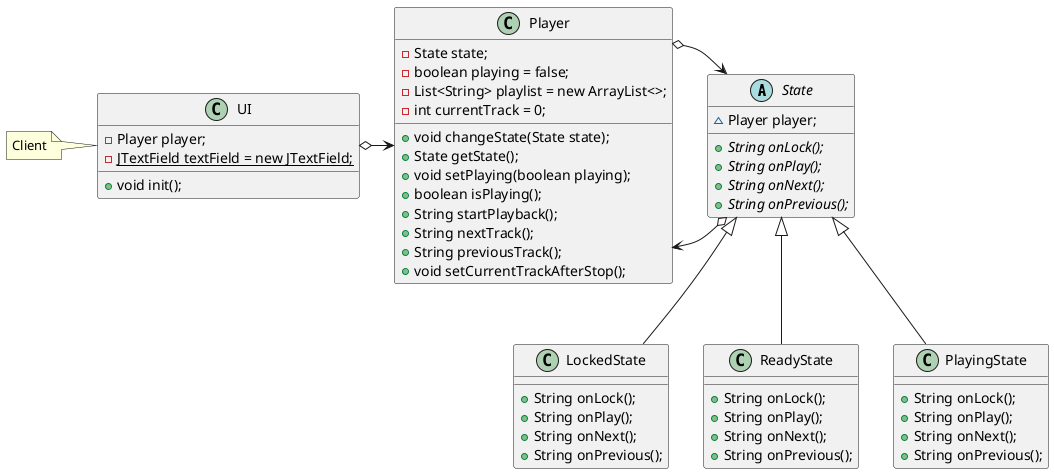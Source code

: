 @startuml
/'媒体播放器的接口'/
/'通用状态接口'/
abstract class State{
  ~ Player player;

  + {abstract} String onLock();
  + {abstract} String onPlay();
  + {abstract} String onNext();
  + {abstract} String onPrevious();
}
State o--left--> Player

/'锁定状态'/
class LockedState{
  + String onLock();
  + String onPlay();
  + String onNext();
  + String onPrevious();
}
LockedState -up-|> State

/'就绪状态'/
class ReadyState{
  + String onLock();
  + String onPlay();
  + String onNext();
  + String onPrevious();
}
ReadyState -up-|> State

/'运行状态'/
class PlayingState{
  + String onLock();
  + String onPlay();
  + String onNext();
  + String onPrevious();
}
PlayingState -up-|> State

/'播放器'/
class Player{
  - State state;
  - boolean playing = false;
  - List<String> playlist = new ArrayList<>;
  - int currentTrack = 0;

  + void changeState(State state);
  + State getState();
  + void setPlaying(boolean playing);
  + boolean isPlaying();
  + String startPlayback();
  + String nextTrack();
  + String previousTrack();
  + void setCurrentTrackAfterStop();
}
Player o--right--> State

/'播放器UI'/
class UI{
  - Player player;
  - {static} JTextField textField = new JTextField;

  + void init();
}
UI o--right--> Player

note left of UI: Client

@enduml
